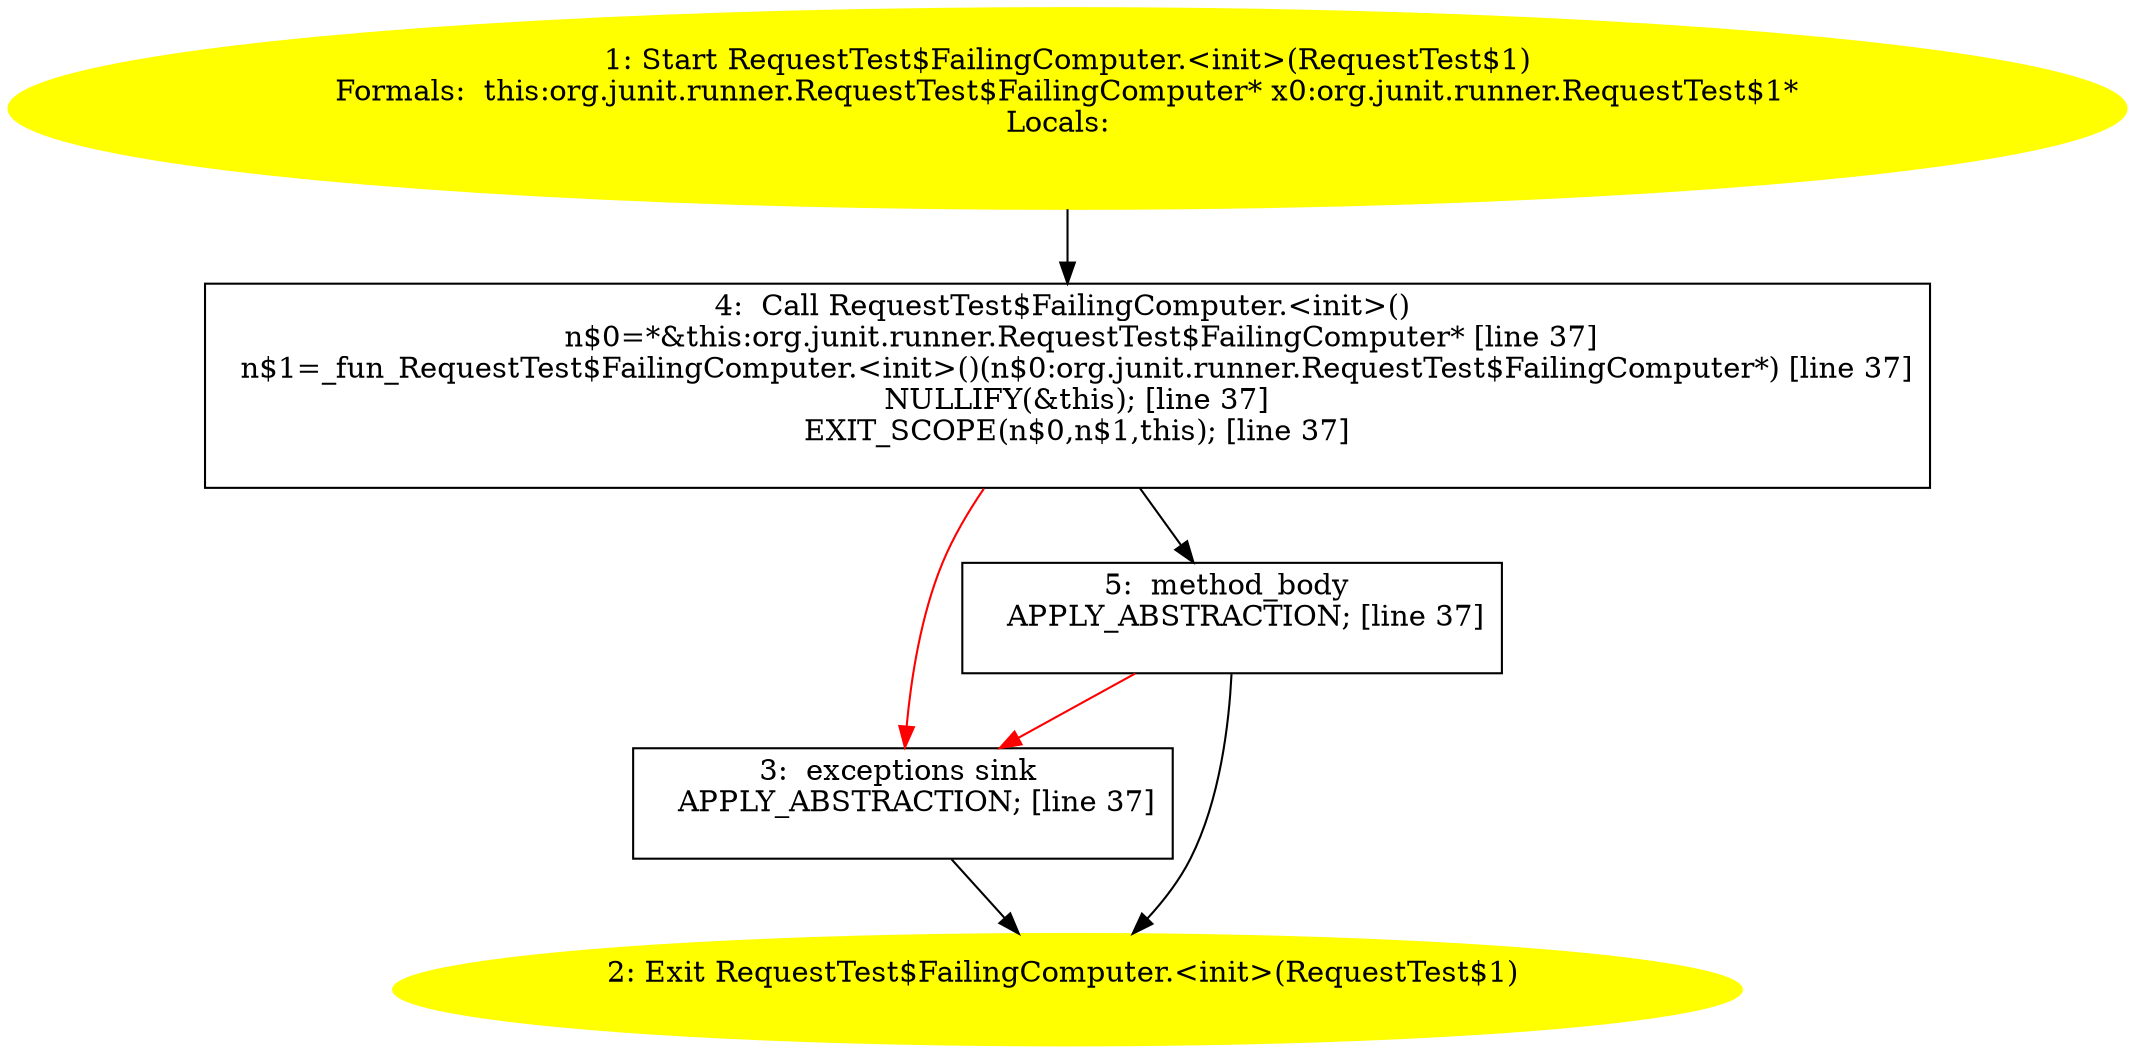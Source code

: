 /* @generated */
digraph cfg {
"org.junit.runner.RequestTest$FailingComputer.<init>(org.junit.runner.RequestTest$1).10d68e28b90e9caeb2f589ca53d341cb_1" [label="1: Start RequestTest$FailingComputer.<init>(RequestTest$1)\nFormals:  this:org.junit.runner.RequestTest$FailingComputer* x0:org.junit.runner.RequestTest$1*\nLocals:  \n  " color=yellow style=filled]
	

	 "org.junit.runner.RequestTest$FailingComputer.<init>(org.junit.runner.RequestTest$1).10d68e28b90e9caeb2f589ca53d341cb_1" -> "org.junit.runner.RequestTest$FailingComputer.<init>(org.junit.runner.RequestTest$1).10d68e28b90e9caeb2f589ca53d341cb_4" ;
"org.junit.runner.RequestTest$FailingComputer.<init>(org.junit.runner.RequestTest$1).10d68e28b90e9caeb2f589ca53d341cb_2" [label="2: Exit RequestTest$FailingComputer.<init>(RequestTest$1) \n  " color=yellow style=filled]
	

"org.junit.runner.RequestTest$FailingComputer.<init>(org.junit.runner.RequestTest$1).10d68e28b90e9caeb2f589ca53d341cb_3" [label="3:  exceptions sink \n   APPLY_ABSTRACTION; [line 37]\n " shape="box"]
	

	 "org.junit.runner.RequestTest$FailingComputer.<init>(org.junit.runner.RequestTest$1).10d68e28b90e9caeb2f589ca53d341cb_3" -> "org.junit.runner.RequestTest$FailingComputer.<init>(org.junit.runner.RequestTest$1).10d68e28b90e9caeb2f589ca53d341cb_2" ;
"org.junit.runner.RequestTest$FailingComputer.<init>(org.junit.runner.RequestTest$1).10d68e28b90e9caeb2f589ca53d341cb_4" [label="4:  Call RequestTest$FailingComputer.<init>() \n   n$0=*&this:org.junit.runner.RequestTest$FailingComputer* [line 37]\n  n$1=_fun_RequestTest$FailingComputer.<init>()(n$0:org.junit.runner.RequestTest$FailingComputer*) [line 37]\n  NULLIFY(&this); [line 37]\n  EXIT_SCOPE(n$0,n$1,this); [line 37]\n " shape="box"]
	

	 "org.junit.runner.RequestTest$FailingComputer.<init>(org.junit.runner.RequestTest$1).10d68e28b90e9caeb2f589ca53d341cb_4" -> "org.junit.runner.RequestTest$FailingComputer.<init>(org.junit.runner.RequestTest$1).10d68e28b90e9caeb2f589ca53d341cb_5" ;
	 "org.junit.runner.RequestTest$FailingComputer.<init>(org.junit.runner.RequestTest$1).10d68e28b90e9caeb2f589ca53d341cb_4" -> "org.junit.runner.RequestTest$FailingComputer.<init>(org.junit.runner.RequestTest$1).10d68e28b90e9caeb2f589ca53d341cb_3" [color="red" ];
"org.junit.runner.RequestTest$FailingComputer.<init>(org.junit.runner.RequestTest$1).10d68e28b90e9caeb2f589ca53d341cb_5" [label="5:  method_body \n   APPLY_ABSTRACTION; [line 37]\n " shape="box"]
	

	 "org.junit.runner.RequestTest$FailingComputer.<init>(org.junit.runner.RequestTest$1).10d68e28b90e9caeb2f589ca53d341cb_5" -> "org.junit.runner.RequestTest$FailingComputer.<init>(org.junit.runner.RequestTest$1).10d68e28b90e9caeb2f589ca53d341cb_2" ;
	 "org.junit.runner.RequestTest$FailingComputer.<init>(org.junit.runner.RequestTest$1).10d68e28b90e9caeb2f589ca53d341cb_5" -> "org.junit.runner.RequestTest$FailingComputer.<init>(org.junit.runner.RequestTest$1).10d68e28b90e9caeb2f589ca53d341cb_3" [color="red" ];
}
